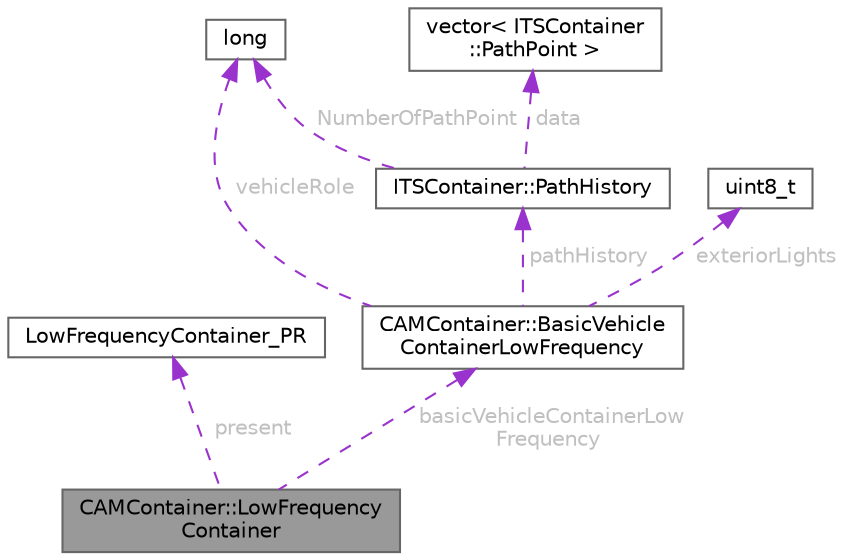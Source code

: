 digraph "CAMContainer::LowFrequencyContainer"
{
 // INTERACTIVE_SVG=YES
 // LATEX_PDF_SIZE
  bgcolor="transparent";
  edge [fontname=Helvetica,fontsize=10,labelfontname=Helvetica,labelfontsize=10];
  node [fontname=Helvetica,fontsize=10,shape=box,height=0.2,width=0.4];
  Node1 [id="Node000001",label="CAMContainer::LowFrequency\lContainer",height=0.2,width=0.4,color="gray40", fillcolor="grey60", style="filled", fontcolor="black",tooltip=" "];
  Node2 -> Node1 [id="edge1_Node000001_Node000002",dir="back",color="darkorchid3",style="dashed",tooltip=" ",label=" present",fontcolor="grey" ];
  Node2 [id="Node000002",label="LowFrequencyContainer_PR",height=0.2,width=0.4,color="gray40", fillcolor="white", style="filled",tooltip=" "];
  Node3 -> Node1 [id="edge2_Node000001_Node000003",dir="back",color="darkorchid3",style="dashed",tooltip=" ",label=" basicVehicleContainerLow\lFrequency",fontcolor="grey" ];
  Node3 [id="Node000003",label="CAMContainer::BasicVehicle\lContainerLowFrequency",height=0.2,width=0.4,color="gray40", fillcolor="white", style="filled",URL="$d9/d11/structCAMContainer_1_1BasicVehicleContainerLowFrequency.html",tooltip=" "];
  Node4 -> Node3 [id="edge3_Node000003_Node000004",dir="back",color="darkorchid3",style="dashed",tooltip=" ",label=" vehicleRole",fontcolor="grey" ];
  Node4 [id="Node000004",label="long",height=0.2,width=0.4,color="gray40", fillcolor="white", style="filled",tooltip=" "];
  Node5 -> Node3 [id="edge4_Node000003_Node000005",dir="back",color="darkorchid3",style="dashed",tooltip=" ",label=" exteriorLights",fontcolor="grey" ];
  Node5 [id="Node000005",label="uint8_t",height=0.2,width=0.4,color="gray40", fillcolor="white", style="filled",tooltip=" "];
  Node6 -> Node3 [id="edge5_Node000003_Node000006",dir="back",color="darkorchid3",style="dashed",tooltip=" ",label=" pathHistory",fontcolor="grey" ];
  Node6 [id="Node000006",label="ITSContainer::PathHistory",height=0.2,width=0.4,color="gray40", fillcolor="white", style="filled",URL="$d0/d54/structITSContainer_1_1PathHistory.html",tooltip=" "];
  Node4 -> Node6 [id="edge6_Node000006_Node000004",dir="back",color="darkorchid3",style="dashed",tooltip=" ",label=" NumberOfPathPoint",fontcolor="grey" ];
  Node7 -> Node6 [id="edge7_Node000006_Node000007",dir="back",color="darkorchid3",style="dashed",tooltip=" ",label=" data",fontcolor="grey" ];
  Node7 [id="Node000007",label="vector\< ITSContainer\l::PathPoint \>",height=0.2,width=0.4,color="gray40", fillcolor="white", style="filled",tooltip=" "];
}
